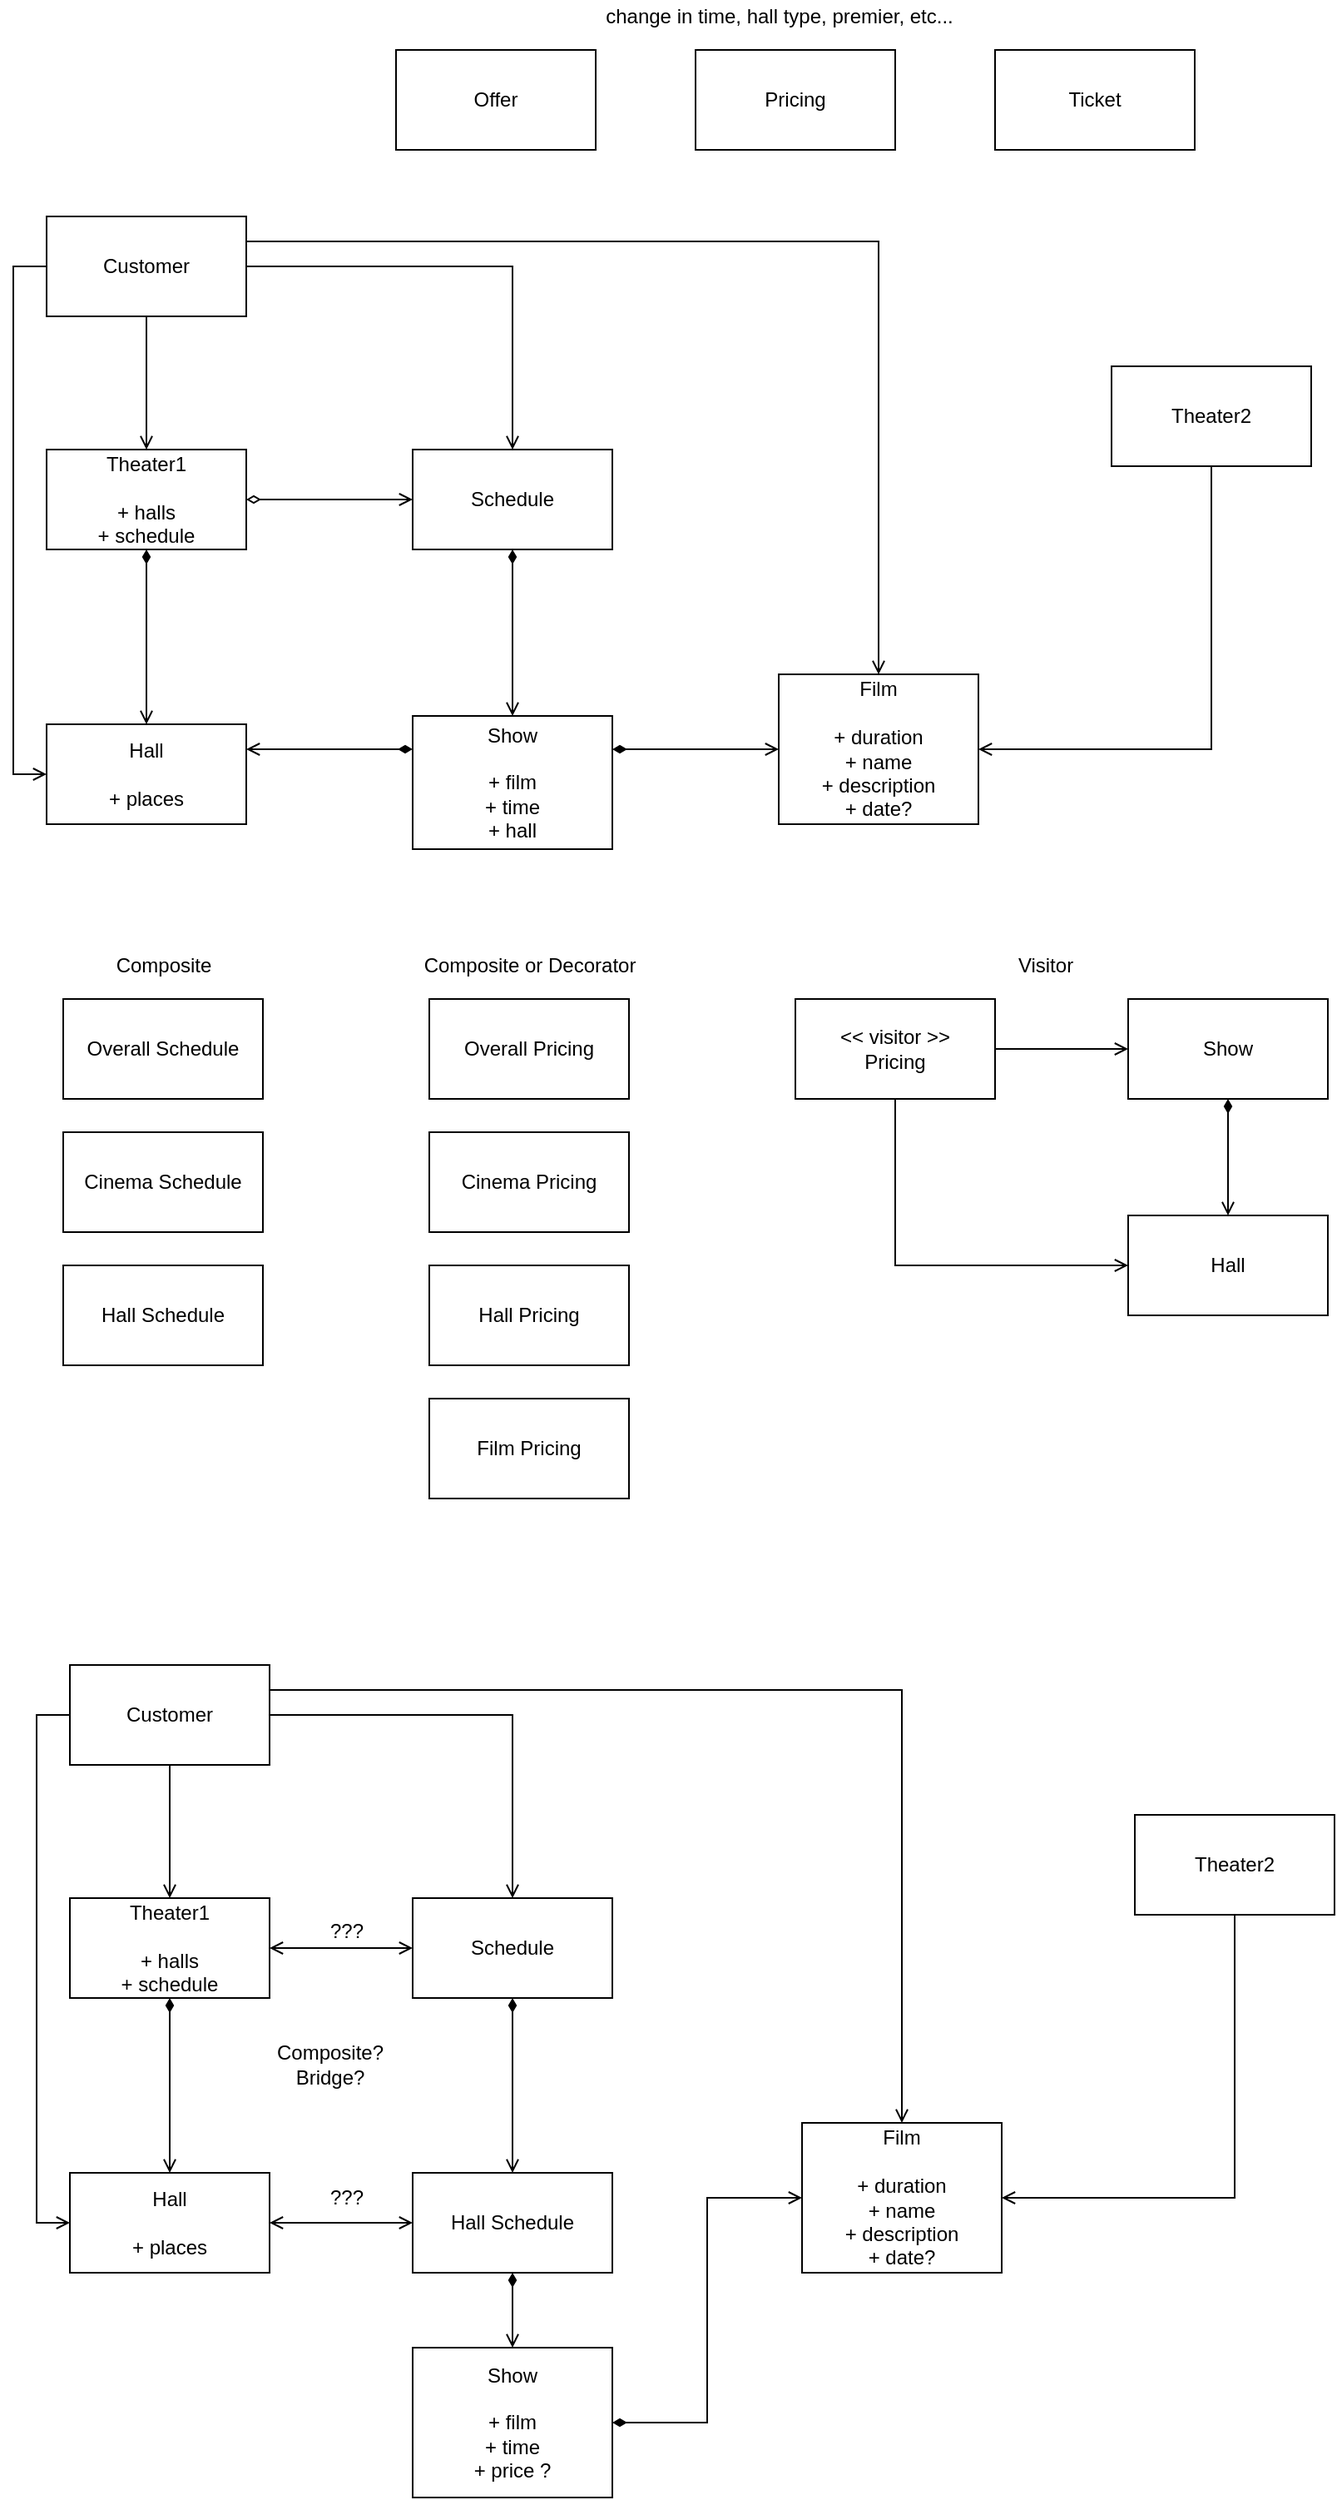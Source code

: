 <mxfile version="14.2.4" type="github">
  <diagram id="XUp5C-NoZWZrKDnWrXrD" name="Page-1">
    <mxGraphModel dx="865" dy="1626" grid="1" gridSize="10" guides="1" tooltips="1" connect="1" arrows="1" fold="1" page="1" pageScale="1" pageWidth="827" pageHeight="1169" math="0" shadow="0">
      <root>
        <mxCell id="0" />
        <mxCell id="1" parent="0" />
        <mxCell id="sEvrqUnNfx4oeJju05TA-16" style="edgeStyle=orthogonalEdgeStyle;rounded=0;orthogonalLoop=1;jettySize=auto;html=1;exitX=0.5;exitY=1;exitDx=0;exitDy=0;entryX=0.5;entryY=0;entryDx=0;entryDy=0;startArrow=none;startFill=0;endArrow=open;endFill=0;" edge="1" parent="1" source="sEvrqUnNfx4oeJju05TA-1" target="sEvrqUnNfx4oeJju05TA-6">
          <mxGeometry relative="1" as="geometry" />
        </mxCell>
        <mxCell id="sEvrqUnNfx4oeJju05TA-17" style="edgeStyle=orthogonalEdgeStyle;rounded=0;orthogonalLoop=1;jettySize=auto;html=1;exitX=1;exitY=0.5;exitDx=0;exitDy=0;entryX=0.5;entryY=0;entryDx=0;entryDy=0;startArrow=none;startFill=0;endArrow=open;endFill=0;" edge="1" parent="1" source="sEvrqUnNfx4oeJju05TA-1" target="sEvrqUnNfx4oeJju05TA-3">
          <mxGeometry relative="1" as="geometry" />
        </mxCell>
        <mxCell id="sEvrqUnNfx4oeJju05TA-18" style="edgeStyle=orthogonalEdgeStyle;rounded=0;orthogonalLoop=1;jettySize=auto;html=1;exitX=1;exitY=0.25;exitDx=0;exitDy=0;entryX=0.5;entryY=0;entryDx=0;entryDy=0;startArrow=none;startFill=0;endArrow=open;endFill=0;" edge="1" parent="1" source="sEvrqUnNfx4oeJju05TA-1" target="sEvrqUnNfx4oeJju05TA-8">
          <mxGeometry relative="1" as="geometry" />
        </mxCell>
        <mxCell id="sEvrqUnNfx4oeJju05TA-19" style="edgeStyle=orthogonalEdgeStyle;rounded=0;orthogonalLoop=1;jettySize=auto;html=1;exitX=0;exitY=0.5;exitDx=0;exitDy=0;entryX=0;entryY=0.5;entryDx=0;entryDy=0;startArrow=none;startFill=0;endArrow=open;endFill=0;" edge="1" parent="1" source="sEvrqUnNfx4oeJju05TA-1" target="sEvrqUnNfx4oeJju05TA-2">
          <mxGeometry relative="1" as="geometry" />
        </mxCell>
        <mxCell id="sEvrqUnNfx4oeJju05TA-1" value="Customer" style="rounded=0;whiteSpace=wrap;html=1;" vertex="1" parent="1">
          <mxGeometry x="30" y="20" width="120" height="60" as="geometry" />
        </mxCell>
        <mxCell id="sEvrqUnNfx4oeJju05TA-2" value="Hall&lt;br&gt;&lt;br&gt;+ places" style="rounded=0;whiteSpace=wrap;html=1;" vertex="1" parent="1">
          <mxGeometry x="30" y="325" width="120" height="60" as="geometry" />
        </mxCell>
        <mxCell id="sEvrqUnNfx4oeJju05TA-13" style="edgeStyle=orthogonalEdgeStyle;rounded=0;orthogonalLoop=1;jettySize=auto;html=1;exitX=0.5;exitY=1;exitDx=0;exitDy=0;entryX=0.5;entryY=0;entryDx=0;entryDy=0;startArrow=diamondThin;startFill=1;endArrow=open;endFill=0;" edge="1" parent="1" source="sEvrqUnNfx4oeJju05TA-3" target="sEvrqUnNfx4oeJju05TA-7">
          <mxGeometry relative="1" as="geometry" />
        </mxCell>
        <mxCell id="sEvrqUnNfx4oeJju05TA-3" value="Schedule" style="rounded=0;whiteSpace=wrap;html=1;" vertex="1" parent="1">
          <mxGeometry x="250" y="160" width="120" height="60" as="geometry" />
        </mxCell>
        <mxCell id="sEvrqUnNfx4oeJju05TA-4" value="Ticket" style="rounded=0;whiteSpace=wrap;html=1;" vertex="1" parent="1">
          <mxGeometry x="600" y="-80" width="120" height="60" as="geometry" />
        </mxCell>
        <mxCell id="sEvrqUnNfx4oeJju05TA-11" style="edgeStyle=orthogonalEdgeStyle;rounded=0;orthogonalLoop=1;jettySize=auto;html=1;exitX=0.5;exitY=1;exitDx=0;exitDy=0;entryX=0.5;entryY=0;entryDx=0;entryDy=0;startArrow=diamondThin;startFill=1;endArrow=open;endFill=0;" edge="1" parent="1" source="sEvrqUnNfx4oeJju05TA-6" target="sEvrqUnNfx4oeJju05TA-2">
          <mxGeometry relative="1" as="geometry" />
        </mxCell>
        <mxCell id="sEvrqUnNfx4oeJju05TA-12" style="edgeStyle=orthogonalEdgeStyle;rounded=0;orthogonalLoop=1;jettySize=auto;html=1;exitX=1;exitY=0.5;exitDx=0;exitDy=0;entryX=0;entryY=0.5;entryDx=0;entryDy=0;startArrow=diamondThin;startFill=0;endArrow=open;endFill=0;" edge="1" parent="1" source="sEvrqUnNfx4oeJju05TA-6" target="sEvrqUnNfx4oeJju05TA-3">
          <mxGeometry relative="1" as="geometry" />
        </mxCell>
        <mxCell id="sEvrqUnNfx4oeJju05TA-6" value="Theater1&lt;br&gt;&lt;br&gt;+ halls&lt;br&gt;+ schedule" style="rounded=0;whiteSpace=wrap;html=1;" vertex="1" parent="1">
          <mxGeometry x="30" y="160" width="120" height="60" as="geometry" />
        </mxCell>
        <mxCell id="sEvrqUnNfx4oeJju05TA-14" style="edgeStyle=orthogonalEdgeStyle;rounded=0;orthogonalLoop=1;jettySize=auto;html=1;exitX=1;exitY=0.25;exitDx=0;exitDy=0;startArrow=diamondThin;startFill=1;endArrow=open;endFill=0;entryX=0;entryY=0.5;entryDx=0;entryDy=0;" edge="1" parent="1" source="sEvrqUnNfx4oeJju05TA-7" target="sEvrqUnNfx4oeJju05TA-8">
          <mxGeometry relative="1" as="geometry">
            <mxPoint x="440" y="320" as="targetPoint" />
          </mxGeometry>
        </mxCell>
        <mxCell id="sEvrqUnNfx4oeJju05TA-15" style="edgeStyle=orthogonalEdgeStyle;rounded=0;orthogonalLoop=1;jettySize=auto;html=1;exitX=0;exitY=0.25;exitDx=0;exitDy=0;entryX=1;entryY=0.25;entryDx=0;entryDy=0;startArrow=diamondThin;startFill=1;endArrow=open;endFill=0;" edge="1" parent="1" source="sEvrqUnNfx4oeJju05TA-7" target="sEvrqUnNfx4oeJju05TA-2">
          <mxGeometry relative="1" as="geometry" />
        </mxCell>
        <mxCell id="sEvrqUnNfx4oeJju05TA-7" value="Show&lt;br&gt;&lt;br&gt;+ film&lt;br&gt;+ time&lt;br&gt;+ hall" style="rounded=0;whiteSpace=wrap;html=1;" vertex="1" parent="1">
          <mxGeometry x="250" y="320" width="120" height="80" as="geometry" />
        </mxCell>
        <mxCell id="sEvrqUnNfx4oeJju05TA-8" value="Film&lt;br&gt;&lt;br&gt;+ duration&lt;br&gt;+ name&lt;br&gt;+ description&lt;br&gt;+ date?" style="rounded=0;whiteSpace=wrap;html=1;" vertex="1" parent="1">
          <mxGeometry x="470" y="295" width="120" height="90" as="geometry" />
        </mxCell>
        <mxCell id="sEvrqUnNfx4oeJju05TA-9" value="Offer" style="rounded=0;whiteSpace=wrap;html=1;" vertex="1" parent="1">
          <mxGeometry x="240" y="-80" width="120" height="60" as="geometry" />
        </mxCell>
        <mxCell id="sEvrqUnNfx4oeJju05TA-23" style="edgeStyle=orthogonalEdgeStyle;rounded=0;orthogonalLoop=1;jettySize=auto;html=1;exitX=0.5;exitY=1;exitDx=0;exitDy=0;entryX=1;entryY=0.5;entryDx=0;entryDy=0;startArrow=none;startFill=0;endArrow=open;endFill=0;" edge="1" parent="1" source="sEvrqUnNfx4oeJju05TA-10" target="sEvrqUnNfx4oeJju05TA-8">
          <mxGeometry relative="1" as="geometry" />
        </mxCell>
        <mxCell id="sEvrqUnNfx4oeJju05TA-10" value="Theater2" style="whiteSpace=wrap;html=1;" vertex="1" parent="1">
          <mxGeometry x="670" y="110" width="120" height="60" as="geometry" />
        </mxCell>
        <mxCell id="sEvrqUnNfx4oeJju05TA-21" value="Pricing" style="rounded=0;whiteSpace=wrap;html=1;" vertex="1" parent="1">
          <mxGeometry x="420" y="-80" width="120" height="60" as="geometry" />
        </mxCell>
        <mxCell id="sEvrqUnNfx4oeJju05TA-22" value="change in time, hall type, premier, etc..." style="text;html=1;align=center;verticalAlign=middle;resizable=0;points=[];autosize=1;" vertex="1" parent="1">
          <mxGeometry x="360" y="-110" width="220" height="20" as="geometry" />
        </mxCell>
        <mxCell id="sEvrqUnNfx4oeJju05TA-25" value="Cinema Schedule" style="whiteSpace=wrap;html=1;" vertex="1" parent="1">
          <mxGeometry x="40" y="570" width="120" height="60" as="geometry" />
        </mxCell>
        <mxCell id="sEvrqUnNfx4oeJju05TA-26" value="Hall Schedule" style="whiteSpace=wrap;html=1;" vertex="1" parent="1">
          <mxGeometry x="40" y="650" width="120" height="60" as="geometry" />
        </mxCell>
        <mxCell id="sEvrqUnNfx4oeJju05TA-27" value="Overall Schedule" style="whiteSpace=wrap;html=1;" vertex="1" parent="1">
          <mxGeometry x="40" y="490" width="120" height="60" as="geometry" />
        </mxCell>
        <mxCell id="sEvrqUnNfx4oeJju05TA-28" value="Composite" style="text;html=1;align=center;verticalAlign=middle;resizable=0;points=[];autosize=1;" vertex="1" parent="1">
          <mxGeometry x="65" y="460" width="70" height="20" as="geometry" />
        </mxCell>
        <mxCell id="sEvrqUnNfx4oeJju05TA-29" value="Cinema Pricing" style="whiteSpace=wrap;html=1;" vertex="1" parent="1">
          <mxGeometry x="260" y="570" width="120" height="60" as="geometry" />
        </mxCell>
        <mxCell id="sEvrqUnNfx4oeJju05TA-30" value="Hall Pricing" style="whiteSpace=wrap;html=1;" vertex="1" parent="1">
          <mxGeometry x="260" y="650" width="120" height="60" as="geometry" />
        </mxCell>
        <mxCell id="sEvrqUnNfx4oeJju05TA-31" value="Overall Pricing" style="whiteSpace=wrap;html=1;" vertex="1" parent="1">
          <mxGeometry x="260" y="490" width="120" height="60" as="geometry" />
        </mxCell>
        <mxCell id="sEvrqUnNfx4oeJju05TA-32" value="Composite or Decorator" style="text;html=1;align=center;verticalAlign=middle;resizable=0;points=[];autosize=1;" vertex="1" parent="1">
          <mxGeometry x="250" y="460" width="140" height="20" as="geometry" />
        </mxCell>
        <mxCell id="sEvrqUnNfx4oeJju05TA-33" value="Film Pricing" style="whiteSpace=wrap;html=1;" vertex="1" parent="1">
          <mxGeometry x="260" y="730" width="120" height="60" as="geometry" />
        </mxCell>
        <mxCell id="sEvrqUnNfx4oeJju05TA-37" style="edgeStyle=orthogonalEdgeStyle;rounded=0;orthogonalLoop=1;jettySize=auto;html=1;exitX=1;exitY=0.5;exitDx=0;exitDy=0;entryX=0;entryY=0.5;entryDx=0;entryDy=0;startArrow=none;startFill=0;endArrow=open;endFill=0;" edge="1" parent="1" source="sEvrqUnNfx4oeJju05TA-34" target="sEvrqUnNfx4oeJju05TA-35">
          <mxGeometry relative="1" as="geometry" />
        </mxCell>
        <mxCell id="sEvrqUnNfx4oeJju05TA-38" style="edgeStyle=orthogonalEdgeStyle;rounded=0;orthogonalLoop=1;jettySize=auto;html=1;exitX=0.5;exitY=1;exitDx=0;exitDy=0;entryX=0;entryY=0.5;entryDx=0;entryDy=0;startArrow=none;startFill=0;endArrow=open;endFill=0;" edge="1" parent="1" source="sEvrqUnNfx4oeJju05TA-34" target="sEvrqUnNfx4oeJju05TA-36">
          <mxGeometry relative="1" as="geometry" />
        </mxCell>
        <mxCell id="sEvrqUnNfx4oeJju05TA-34" value="&amp;lt;&amp;lt; visitor &amp;gt;&amp;gt;&lt;br&gt;Pricing" style="whiteSpace=wrap;html=1;" vertex="1" parent="1">
          <mxGeometry x="480" y="490" width="120" height="60" as="geometry" />
        </mxCell>
        <mxCell id="sEvrqUnNfx4oeJju05TA-39" style="edgeStyle=orthogonalEdgeStyle;rounded=0;orthogonalLoop=1;jettySize=auto;html=1;exitX=0.5;exitY=1;exitDx=0;exitDy=0;entryX=0.5;entryY=0;entryDx=0;entryDy=0;startArrow=diamondThin;startFill=1;endArrow=open;endFill=0;" edge="1" parent="1" source="sEvrqUnNfx4oeJju05TA-35" target="sEvrqUnNfx4oeJju05TA-36">
          <mxGeometry relative="1" as="geometry" />
        </mxCell>
        <mxCell id="sEvrqUnNfx4oeJju05TA-35" value="Show" style="whiteSpace=wrap;html=1;" vertex="1" parent="1">
          <mxGeometry x="680" y="490" width="120" height="60" as="geometry" />
        </mxCell>
        <mxCell id="sEvrqUnNfx4oeJju05TA-36" value="Hall" style="whiteSpace=wrap;html=1;" vertex="1" parent="1">
          <mxGeometry x="680" y="620" width="120" height="60" as="geometry" />
        </mxCell>
        <mxCell id="sEvrqUnNfx4oeJju05TA-40" value="Visitor" style="text;html=1;align=center;verticalAlign=middle;resizable=0;points=[];autosize=1;" vertex="1" parent="1">
          <mxGeometry x="605" y="460" width="50" height="20" as="geometry" />
        </mxCell>
        <mxCell id="sEvrqUnNfx4oeJju05TA-42" style="edgeStyle=orthogonalEdgeStyle;rounded=0;orthogonalLoop=1;jettySize=auto;html=1;exitX=0.5;exitY=1;exitDx=0;exitDy=0;entryX=0.5;entryY=0;entryDx=0;entryDy=0;startArrow=none;startFill=0;endArrow=open;endFill=0;" edge="1" parent="1" source="sEvrqUnNfx4oeJju05TA-46" target="sEvrqUnNfx4oeJju05TA-52">
          <mxGeometry relative="1" as="geometry" />
        </mxCell>
        <mxCell id="sEvrqUnNfx4oeJju05TA-43" style="edgeStyle=orthogonalEdgeStyle;rounded=0;orthogonalLoop=1;jettySize=auto;html=1;exitX=1;exitY=0.5;exitDx=0;exitDy=0;entryX=0.5;entryY=0;entryDx=0;entryDy=0;startArrow=none;startFill=0;endArrow=open;endFill=0;" edge="1" parent="1" source="sEvrqUnNfx4oeJju05TA-46" target="sEvrqUnNfx4oeJju05TA-49">
          <mxGeometry relative="1" as="geometry" />
        </mxCell>
        <mxCell id="sEvrqUnNfx4oeJju05TA-44" style="edgeStyle=orthogonalEdgeStyle;rounded=0;orthogonalLoop=1;jettySize=auto;html=1;exitX=1;exitY=0.25;exitDx=0;exitDy=0;entryX=0.5;entryY=0;entryDx=0;entryDy=0;startArrow=none;startFill=0;endArrow=open;endFill=0;" edge="1" parent="1" source="sEvrqUnNfx4oeJju05TA-46" target="sEvrqUnNfx4oeJju05TA-56">
          <mxGeometry relative="1" as="geometry" />
        </mxCell>
        <mxCell id="sEvrqUnNfx4oeJju05TA-45" style="edgeStyle=orthogonalEdgeStyle;rounded=0;orthogonalLoop=1;jettySize=auto;html=1;exitX=0;exitY=0.5;exitDx=0;exitDy=0;entryX=0;entryY=0.5;entryDx=0;entryDy=0;startArrow=none;startFill=0;endArrow=open;endFill=0;" edge="1" parent="1" source="sEvrqUnNfx4oeJju05TA-46" target="sEvrqUnNfx4oeJju05TA-47">
          <mxGeometry relative="1" as="geometry" />
        </mxCell>
        <mxCell id="sEvrqUnNfx4oeJju05TA-46" value="Customer" style="rounded=0;whiteSpace=wrap;html=1;" vertex="1" parent="1">
          <mxGeometry x="44" y="890" width="120" height="60" as="geometry" />
        </mxCell>
        <mxCell id="sEvrqUnNfx4oeJju05TA-47" value="Hall&lt;br&gt;&lt;br&gt;+ places" style="rounded=0;whiteSpace=wrap;html=1;" vertex="1" parent="1">
          <mxGeometry x="44" y="1195" width="120" height="60" as="geometry" />
        </mxCell>
        <mxCell id="sEvrqUnNfx4oeJju05TA-62" style="edgeStyle=orthogonalEdgeStyle;rounded=0;orthogonalLoop=1;jettySize=auto;html=1;exitX=0.5;exitY=1;exitDx=0;exitDy=0;entryX=0.5;entryY=0;entryDx=0;entryDy=0;startArrow=diamondThin;startFill=1;endArrow=open;endFill=0;" edge="1" parent="1" source="sEvrqUnNfx4oeJju05TA-49" target="sEvrqUnNfx4oeJju05TA-60">
          <mxGeometry relative="1" as="geometry" />
        </mxCell>
        <mxCell id="sEvrqUnNfx4oeJju05TA-68" style="edgeStyle=orthogonalEdgeStyle;rounded=0;orthogonalLoop=1;jettySize=auto;html=1;exitX=0;exitY=0.5;exitDx=0;exitDy=0;entryX=1;entryY=0.5;entryDx=0;entryDy=0;startArrow=open;startFill=0;endArrow=open;endFill=0;" edge="1" parent="1" source="sEvrqUnNfx4oeJju05TA-49" target="sEvrqUnNfx4oeJju05TA-52">
          <mxGeometry relative="1" as="geometry" />
        </mxCell>
        <mxCell id="sEvrqUnNfx4oeJju05TA-49" value="Schedule" style="rounded=0;whiteSpace=wrap;html=1;" vertex="1" parent="1">
          <mxGeometry x="250" y="1030" width="120" height="60" as="geometry" />
        </mxCell>
        <mxCell id="sEvrqUnNfx4oeJju05TA-50" style="edgeStyle=orthogonalEdgeStyle;rounded=0;orthogonalLoop=1;jettySize=auto;html=1;exitX=0.5;exitY=1;exitDx=0;exitDy=0;entryX=0.5;entryY=0;entryDx=0;entryDy=0;startArrow=diamondThin;startFill=1;endArrow=open;endFill=0;" edge="1" parent="1" source="sEvrqUnNfx4oeJju05TA-52" target="sEvrqUnNfx4oeJju05TA-47">
          <mxGeometry relative="1" as="geometry" />
        </mxCell>
        <mxCell id="sEvrqUnNfx4oeJju05TA-52" value="Theater1&lt;br&gt;&lt;br&gt;+ halls&lt;br&gt;+ schedule" style="rounded=0;whiteSpace=wrap;html=1;" vertex="1" parent="1">
          <mxGeometry x="44" y="1030" width="120" height="60" as="geometry" />
        </mxCell>
        <mxCell id="sEvrqUnNfx4oeJju05TA-59" style="edgeStyle=orthogonalEdgeStyle;rounded=0;orthogonalLoop=1;jettySize=auto;html=1;exitX=1;exitY=0.5;exitDx=0;exitDy=0;entryX=0;entryY=0.5;entryDx=0;entryDy=0;startArrow=diamondThin;startFill=1;endArrow=open;endFill=0;" edge="1" parent="1" source="sEvrqUnNfx4oeJju05TA-55" target="sEvrqUnNfx4oeJju05TA-56">
          <mxGeometry relative="1" as="geometry" />
        </mxCell>
        <mxCell id="sEvrqUnNfx4oeJju05TA-55" value="Show&lt;br&gt;&lt;br&gt;+ film&lt;br&gt;+ time&lt;br&gt;+ price ?" style="rounded=0;whiteSpace=wrap;html=1;" vertex="1" parent="1">
          <mxGeometry x="250" y="1300" width="120" height="90" as="geometry" />
        </mxCell>
        <mxCell id="sEvrqUnNfx4oeJju05TA-56" value="Film&lt;br&gt;&lt;br&gt;+ duration&lt;br&gt;+ name&lt;br&gt;+ description&lt;br&gt;+ date?" style="rounded=0;whiteSpace=wrap;html=1;" vertex="1" parent="1">
          <mxGeometry x="484" y="1165" width="120" height="90" as="geometry" />
        </mxCell>
        <mxCell id="sEvrqUnNfx4oeJju05TA-57" style="edgeStyle=orthogonalEdgeStyle;rounded=0;orthogonalLoop=1;jettySize=auto;html=1;exitX=0.5;exitY=1;exitDx=0;exitDy=0;entryX=1;entryY=0.5;entryDx=0;entryDy=0;startArrow=none;startFill=0;endArrow=open;endFill=0;" edge="1" parent="1" source="sEvrqUnNfx4oeJju05TA-58" target="sEvrqUnNfx4oeJju05TA-56">
          <mxGeometry relative="1" as="geometry" />
        </mxCell>
        <mxCell id="sEvrqUnNfx4oeJju05TA-58" value="Theater2" style="whiteSpace=wrap;html=1;" vertex="1" parent="1">
          <mxGeometry x="684" y="980" width="120" height="60" as="geometry" />
        </mxCell>
        <mxCell id="sEvrqUnNfx4oeJju05TA-64" style="edgeStyle=orthogonalEdgeStyle;rounded=0;orthogonalLoop=1;jettySize=auto;html=1;exitX=0.5;exitY=1;exitDx=0;exitDy=0;entryX=0.5;entryY=0;entryDx=0;entryDy=0;startArrow=diamondThin;startFill=1;endArrow=open;endFill=0;" edge="1" parent="1" source="sEvrqUnNfx4oeJju05TA-60" target="sEvrqUnNfx4oeJju05TA-55">
          <mxGeometry relative="1" as="geometry" />
        </mxCell>
        <mxCell id="sEvrqUnNfx4oeJju05TA-69" style="edgeStyle=orthogonalEdgeStyle;rounded=0;orthogonalLoop=1;jettySize=auto;html=1;exitX=0;exitY=0.5;exitDx=0;exitDy=0;entryX=1;entryY=0.5;entryDx=0;entryDy=0;startArrow=open;startFill=0;endArrow=open;endFill=0;" edge="1" parent="1" source="sEvrqUnNfx4oeJju05TA-60" target="sEvrqUnNfx4oeJju05TA-47">
          <mxGeometry relative="1" as="geometry" />
        </mxCell>
        <mxCell id="sEvrqUnNfx4oeJju05TA-60" value="Hall Schedule" style="whiteSpace=wrap;html=1;" vertex="1" parent="1">
          <mxGeometry x="250" y="1195" width="120" height="60" as="geometry" />
        </mxCell>
        <mxCell id="sEvrqUnNfx4oeJju05TA-67" value="Composite?&lt;br&gt;Bridge?" style="text;html=1;align=center;verticalAlign=middle;resizable=0;points=[];autosize=1;" vertex="1" parent="1">
          <mxGeometry x="160" y="1115" width="80" height="30" as="geometry" />
        </mxCell>
        <mxCell id="sEvrqUnNfx4oeJju05TA-72" value="???" style="text;html=1;align=center;verticalAlign=middle;resizable=0;points=[];autosize=1;" vertex="1" parent="1">
          <mxGeometry x="190" y="1040" width="40" height="20" as="geometry" />
        </mxCell>
        <mxCell id="sEvrqUnNfx4oeJju05TA-73" value="???" style="text;html=1;align=center;verticalAlign=middle;resizable=0;points=[];autosize=1;" vertex="1" parent="1">
          <mxGeometry x="190" y="1200" width="40" height="20" as="geometry" />
        </mxCell>
      </root>
    </mxGraphModel>
  </diagram>
</mxfile>
